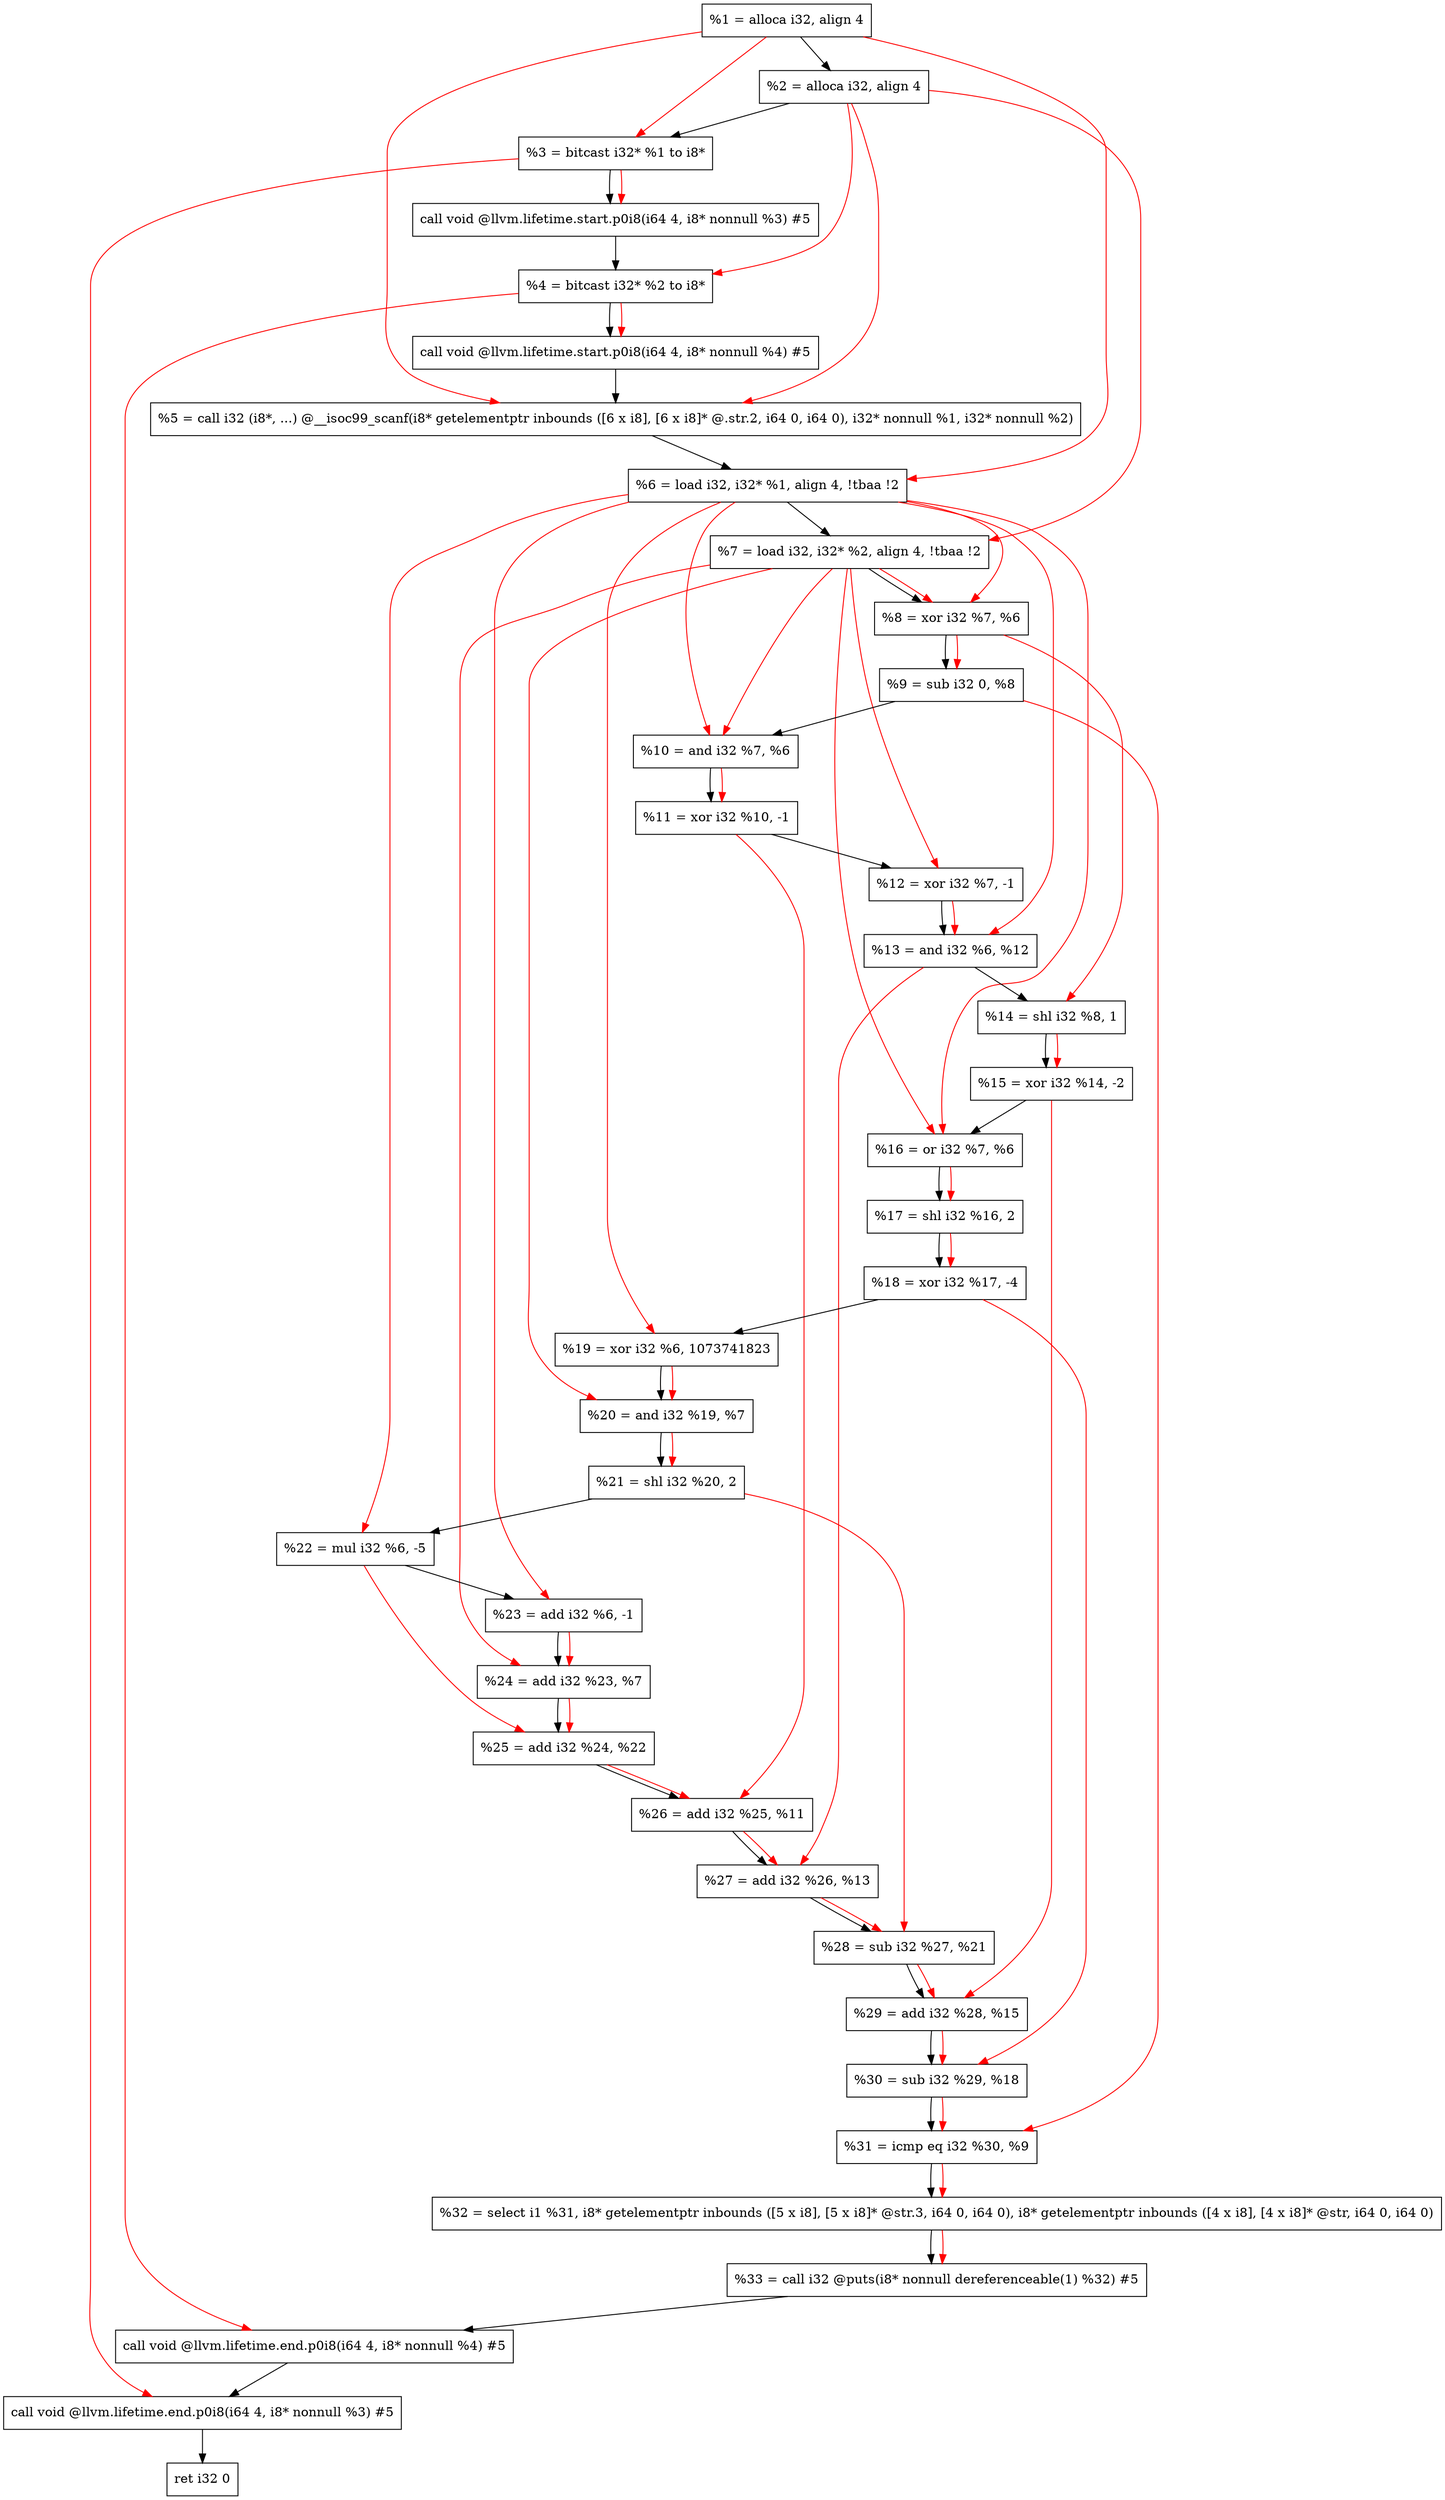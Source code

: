 digraph "DFG for'main' function" {
	Node0x1994dc8[shape=record, label="  %1 = alloca i32, align 4"];
	Node0x1994e48[shape=record, label="  %2 = alloca i32, align 4"];
	Node0x1994ed8[shape=record, label="  %3 = bitcast i32* %1 to i8*"];
	Node0x1995338[shape=record, label="  call void @llvm.lifetime.start.p0i8(i64 4, i8* nonnull %3) #5"];
	Node0x1995418[shape=record, label="  %4 = bitcast i32* %2 to i8*"];
	Node0x1995538[shape=record, label="  call void @llvm.lifetime.start.p0i8(i64 4, i8* nonnull %4) #5"];
	Node0x1995770[shape=record, label="  %5 = call i32 (i8*, ...) @__isoc99_scanf(i8* getelementptr inbounds ([6 x i8], [6 x i8]* @.str.2, i64 0, i64 0), i32* nonnull %1, i32* nonnull %2)"];
	Node0x1995828[shape=record, label="  %6 = load i32, i32* %1, align 4, !tbaa !2"];
	Node0x1996798[shape=record, label="  %7 = load i32, i32* %2, align 4, !tbaa !2"];
	Node0x1996e20[shape=record, label="  %8 = xor i32 %7, %6"];
	Node0x1996e90[shape=record, label="  %9 = sub i32 0, %8"];
	Node0x1996f00[shape=record, label="  %10 = and i32 %7, %6"];
	Node0x1996f70[shape=record, label="  %11 = xor i32 %10, -1"];
	Node0x1996fe0[shape=record, label="  %12 = xor i32 %7, -1"];
	Node0x1997050[shape=record, label="  %13 = and i32 %6, %12"];
	Node0x19970c0[shape=record, label="  %14 = shl i32 %8, 1"];
	Node0x1997130[shape=record, label="  %15 = xor i32 %14, -2"];
	Node0x19971a0[shape=record, label="  %16 = or i32 %7, %6"];
	Node0x1997210[shape=record, label="  %17 = shl i32 %16, 2"];
	Node0x1997280[shape=record, label="  %18 = xor i32 %17, -4"];
	Node0x19972f0[shape=record, label="  %19 = xor i32 %6, 1073741823"];
	Node0x1997360[shape=record, label="  %20 = and i32 %19, %7"];
	Node0x19973d0[shape=record, label="  %21 = shl i32 %20, 2"];
	Node0x1997440[shape=record, label="  %22 = mul i32 %6, -5"];
	Node0x19974b0[shape=record, label="  %23 = add i32 %6, -1"];
	Node0x1997520[shape=record, label="  %24 = add i32 %23, %7"];
	Node0x1997590[shape=record, label="  %25 = add i32 %24, %22"];
	Node0x1997600[shape=record, label="  %26 = add i32 %25, %11"];
	Node0x1997670[shape=record, label="  %27 = add i32 %26, %13"];
	Node0x19976e0[shape=record, label="  %28 = sub i32 %27, %21"];
	Node0x1997750[shape=record, label="  %29 = add i32 %28, %15"];
	Node0x19977c0[shape=record, label="  %30 = sub i32 %29, %18"];
	Node0x1997830[shape=record, label="  %31 = icmp eq i32 %30, %9"];
	Node0x19359d8[shape=record, label="  %32 = select i1 %31, i8* getelementptr inbounds ([5 x i8], [5 x i8]* @str.3, i64 0, i64 0), i8* getelementptr inbounds ([4 x i8], [4 x i8]* @str, i64 0, i64 0)"];
	Node0x1997ad0[shape=record, label="  %33 = call i32 @puts(i8* nonnull dereferenceable(1) %32) #5"];
	Node0x1997d28[shape=record, label="  call void @llvm.lifetime.end.p0i8(i64 4, i8* nonnull %4) #5"];
	Node0x1997e88[shape=record, label="  call void @llvm.lifetime.end.p0i8(i64 4, i8* nonnull %3) #5"];
	Node0x1997f48[shape=record, label="  ret i32 0"];
	Node0x1994dc8 -> Node0x1994e48;
	Node0x1994e48 -> Node0x1994ed8;
	Node0x1994ed8 -> Node0x1995338;
	Node0x1995338 -> Node0x1995418;
	Node0x1995418 -> Node0x1995538;
	Node0x1995538 -> Node0x1995770;
	Node0x1995770 -> Node0x1995828;
	Node0x1995828 -> Node0x1996798;
	Node0x1996798 -> Node0x1996e20;
	Node0x1996e20 -> Node0x1996e90;
	Node0x1996e90 -> Node0x1996f00;
	Node0x1996f00 -> Node0x1996f70;
	Node0x1996f70 -> Node0x1996fe0;
	Node0x1996fe0 -> Node0x1997050;
	Node0x1997050 -> Node0x19970c0;
	Node0x19970c0 -> Node0x1997130;
	Node0x1997130 -> Node0x19971a0;
	Node0x19971a0 -> Node0x1997210;
	Node0x1997210 -> Node0x1997280;
	Node0x1997280 -> Node0x19972f0;
	Node0x19972f0 -> Node0x1997360;
	Node0x1997360 -> Node0x19973d0;
	Node0x19973d0 -> Node0x1997440;
	Node0x1997440 -> Node0x19974b0;
	Node0x19974b0 -> Node0x1997520;
	Node0x1997520 -> Node0x1997590;
	Node0x1997590 -> Node0x1997600;
	Node0x1997600 -> Node0x1997670;
	Node0x1997670 -> Node0x19976e0;
	Node0x19976e0 -> Node0x1997750;
	Node0x1997750 -> Node0x19977c0;
	Node0x19977c0 -> Node0x1997830;
	Node0x1997830 -> Node0x19359d8;
	Node0x19359d8 -> Node0x1997ad0;
	Node0x1997ad0 -> Node0x1997d28;
	Node0x1997d28 -> Node0x1997e88;
	Node0x1997e88 -> Node0x1997f48;
edge [color=red]
	Node0x1994dc8 -> Node0x1994ed8;
	Node0x1994ed8 -> Node0x1995338;
	Node0x1994e48 -> Node0x1995418;
	Node0x1995418 -> Node0x1995538;
	Node0x1994dc8 -> Node0x1995770;
	Node0x1994e48 -> Node0x1995770;
	Node0x1994dc8 -> Node0x1995828;
	Node0x1994e48 -> Node0x1996798;
	Node0x1996798 -> Node0x1996e20;
	Node0x1995828 -> Node0x1996e20;
	Node0x1996e20 -> Node0x1996e90;
	Node0x1996798 -> Node0x1996f00;
	Node0x1995828 -> Node0x1996f00;
	Node0x1996f00 -> Node0x1996f70;
	Node0x1996798 -> Node0x1996fe0;
	Node0x1995828 -> Node0x1997050;
	Node0x1996fe0 -> Node0x1997050;
	Node0x1996e20 -> Node0x19970c0;
	Node0x19970c0 -> Node0x1997130;
	Node0x1996798 -> Node0x19971a0;
	Node0x1995828 -> Node0x19971a0;
	Node0x19971a0 -> Node0x1997210;
	Node0x1997210 -> Node0x1997280;
	Node0x1995828 -> Node0x19972f0;
	Node0x19972f0 -> Node0x1997360;
	Node0x1996798 -> Node0x1997360;
	Node0x1997360 -> Node0x19973d0;
	Node0x1995828 -> Node0x1997440;
	Node0x1995828 -> Node0x19974b0;
	Node0x19974b0 -> Node0x1997520;
	Node0x1996798 -> Node0x1997520;
	Node0x1997520 -> Node0x1997590;
	Node0x1997440 -> Node0x1997590;
	Node0x1997590 -> Node0x1997600;
	Node0x1996f70 -> Node0x1997600;
	Node0x1997600 -> Node0x1997670;
	Node0x1997050 -> Node0x1997670;
	Node0x1997670 -> Node0x19976e0;
	Node0x19973d0 -> Node0x19976e0;
	Node0x19976e0 -> Node0x1997750;
	Node0x1997130 -> Node0x1997750;
	Node0x1997750 -> Node0x19977c0;
	Node0x1997280 -> Node0x19977c0;
	Node0x19977c0 -> Node0x1997830;
	Node0x1996e90 -> Node0x1997830;
	Node0x1997830 -> Node0x19359d8;
	Node0x19359d8 -> Node0x1997ad0;
	Node0x1995418 -> Node0x1997d28;
	Node0x1994ed8 -> Node0x1997e88;
}
